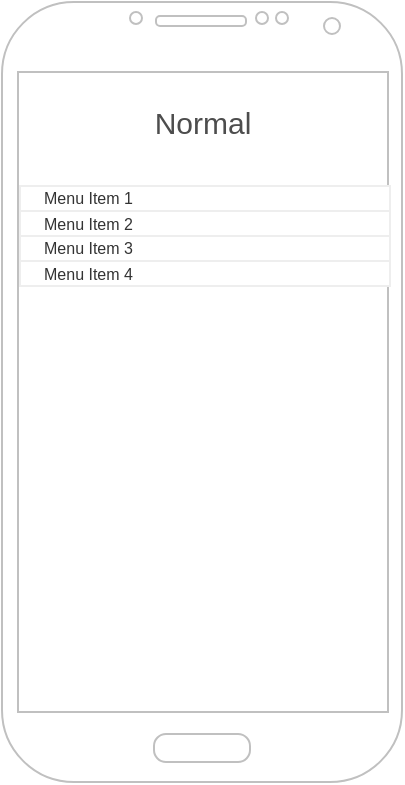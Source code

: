 <mxfile version="12.5.5" type="github">
  <diagram id="C5RBs43oDa-KdzZeNtuy" name="Page-1">
    <mxGraphModel dx="1422" dy="762" grid="1" gridSize="16" guides="1" tooltips="1" connect="1" arrows="1" fold="1" page="1" pageScale="1" pageWidth="827" pageHeight="1169" math="0" shadow="0">
      <root>
        <mxCell id="WIyWlLk6GJQsqaUBKTNV-0"/>
        <mxCell id="WIyWlLk6GJQsqaUBKTNV-1" parent="WIyWlLk6GJQsqaUBKTNV-0"/>
        <mxCell id="Fv8nIN-60UwDxnUi9GbX-0" value="" style="verticalLabelPosition=bottom;verticalAlign=top;html=1;shadow=0;dashed=0;strokeWidth=1;shape=mxgraph.android.phone2;strokeColor=#c0c0c0;" vertex="1" parent="WIyWlLk6GJQsqaUBKTNV-1">
          <mxGeometry x="20" y="20" width="200" height="390" as="geometry"/>
        </mxCell>
        <mxCell id="Fv8nIN-60UwDxnUi9GbX-3" value="Normal" style="whiteSpace=wrap;html=1;shadow=0;dashed=0;fontSize=15;align=center;fillColor=#FFFFFF;strokeColor=#FFFFFF;fontColor=#4D4D4D;" vertex="1" parent="WIyWlLk6GJQsqaUBKTNV-1">
          <mxGeometry x="35.6" y="64" width="168.8" height="32" as="geometry"/>
        </mxCell>
        <mxCell id="Fv8nIN-60UwDxnUi9GbX-8" value="" style="strokeWidth=1;html=1;shadow=0;dashed=0;shape=mxgraph.android.rrect;rSize=0;strokeColor=#eeeeee;fillColor=#ffffff;gradientColor=none;fontSize=29;align=center;horizontal=0;verticalAlign=bottom;" vertex="1" parent="WIyWlLk6GJQsqaUBKTNV-1">
          <mxGeometry x="29" y="112" width="183" height="50" as="geometry"/>
        </mxCell>
        <mxCell id="Fv8nIN-60UwDxnUi9GbX-9" value="Menu Item 1" style="strokeColor=inherit;fillColor=inherit;gradientColor=inherit;strokeWidth=1;html=1;shadow=0;dashed=0;shape=mxgraph.android.rrect;rSize=0;align=left;spacingLeft=10;fontSize=8;fontColor=#333333;" vertex="1" parent="Fv8nIN-60UwDxnUi9GbX-8">
          <mxGeometry width="185" height="12.5" as="geometry"/>
        </mxCell>
        <mxCell id="Fv8nIN-60UwDxnUi9GbX-10" value="Menu Item 2" style="strokeColor=inherit;fillColor=inherit;gradientColor=inherit;strokeWidth=1;html=1;shadow=0;dashed=0;shape=mxgraph.android.rrect;rSize=0;align=left;spacingLeft=10;fontSize=8;fontColor=#333333;" vertex="1" parent="Fv8nIN-60UwDxnUi9GbX-8">
          <mxGeometry y="12.5" width="185" height="12.5" as="geometry"/>
        </mxCell>
        <mxCell id="Fv8nIN-60UwDxnUi9GbX-11" value="Menu Item 3" style="strokeColor=inherit;fillColor=inherit;gradientColor=inherit;strokeWidth=1;html=1;shadow=0;dashed=0;shape=mxgraph.android.rrect;rSize=0;align=left;spacingLeft=10;fontSize=8;fontColor=#333333;" vertex="1" parent="Fv8nIN-60UwDxnUi9GbX-8">
          <mxGeometry y="25" width="185" height="12.5" as="geometry"/>
        </mxCell>
        <mxCell id="Fv8nIN-60UwDxnUi9GbX-12" value="Menu Item 4" style="strokeColor=inherit;fillColor=inherit;gradientColor=inherit;strokeWidth=1;html=1;shadow=0;dashed=0;shape=mxgraph.android.rrect;rSize=0;align=left;spacingLeft=10;fontSize=8;fontColor=#333333;" vertex="1" parent="Fv8nIN-60UwDxnUi9GbX-8">
          <mxGeometry y="37.5" width="185" height="12.5" as="geometry"/>
        </mxCell>
      </root>
    </mxGraphModel>
  </diagram>
</mxfile>
